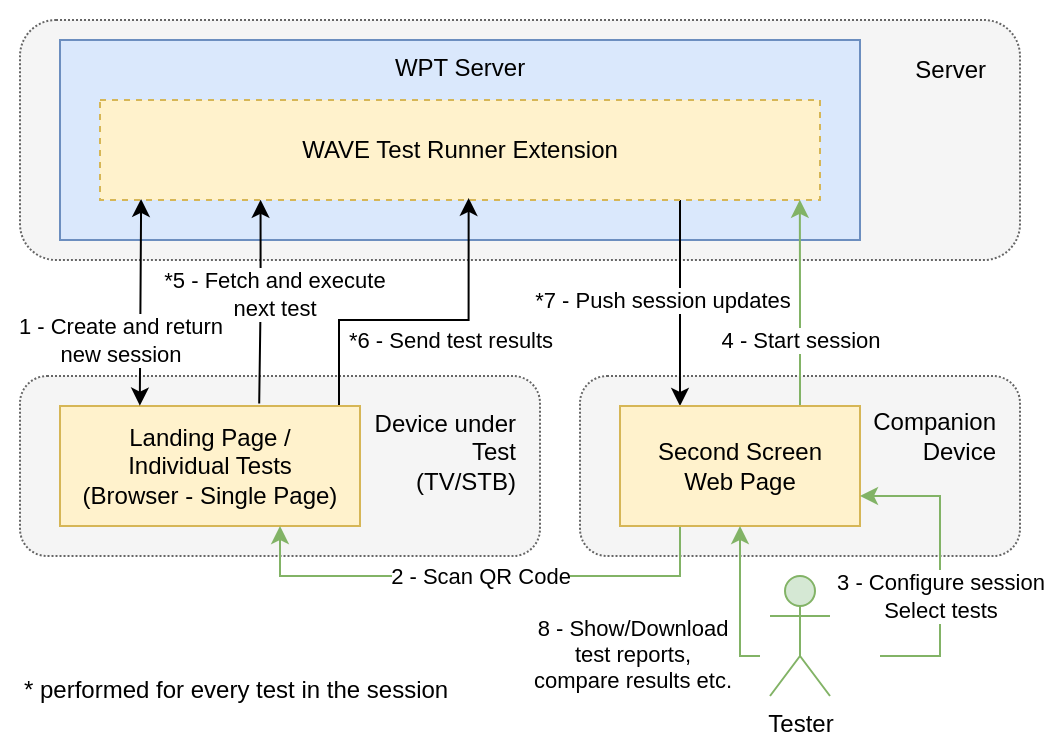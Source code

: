 <mxfile version="20.2.8" type="device"><diagram id="p3JK2QI9t14xGVYuLllZ" name="Page-1"><mxGraphModel dx="677" dy="432" grid="1" gridSize="10" guides="1" tooltips="1" connect="1" arrows="1" fold="1" page="1" pageScale="1" pageWidth="850" pageHeight="1100" math="0" shadow="0"><root><mxCell id="0"/><mxCell id="1" parent="0"/><mxCell id="HGPFPOnAYo3FvTnZ4Uld-24" value="" style="rounded=0;whiteSpace=wrap;html=1;dashed=1;dashPattern=1 1;strokeColor=none;" vertex="1" parent="1"><mxGeometry x="110" y="150" width="530" height="370" as="geometry"/></mxCell><mxCell id="HGPFPOnAYo3FvTnZ4Uld-1" value="" style="rounded=1;whiteSpace=wrap;html=1;dashed=1;dashPattern=1 1;fillColor=#f5f5f5;strokeColor=#666666;fontColor=#333333;" vertex="1" parent="1"><mxGeometry x="120" y="160" width="500" height="120" as="geometry"/></mxCell><mxCell id="HGPFPOnAYo3FvTnZ4Uld-2" value="" style="rounded=1;whiteSpace=wrap;html=1;dashed=1;dashPattern=1 1;fillColor=#f5f5f5;strokeColor=#666666;fontColor=#333333;" vertex="1" parent="1"><mxGeometry x="120" y="338" width="260" height="90" as="geometry"/></mxCell><mxCell id="HGPFPOnAYo3FvTnZ4Uld-3" value="" style="rounded=1;whiteSpace=wrap;html=1;dashed=1;dashPattern=1 1;fillColor=#f5f5f5;strokeColor=#666666;fontColor=#333333;" vertex="1" parent="1"><mxGeometry x="400" y="338" width="220" height="90" as="geometry"/></mxCell><mxCell id="HGPFPOnAYo3FvTnZ4Uld-4" value="&lt;div&gt;WPT Server&lt;br&gt;&lt;/div&gt;" style="rounded=0;whiteSpace=wrap;html=1;verticalAlign=top;fillColor=#dae8fc;strokeColor=#6c8ebf;" vertex="1" parent="1"><mxGeometry x="140" y="170" width="400" height="100" as="geometry"/></mxCell><mxCell id="HGPFPOnAYo3FvTnZ4Uld-5" value="Server" style="text;html=1;strokeColor=none;fillColor=none;align=right;verticalAlign=middle;whiteSpace=wrap;rounded=0;dashed=1;" vertex="1" parent="1"><mxGeometry x="545" y="170" width="60" height="30" as="geometry"/></mxCell><mxCell id="HGPFPOnAYo3FvTnZ4Uld-20" value="*7 - Push session updates" style="edgeStyle=orthogonalEdgeStyle;rounded=0;orthogonalLoop=1;jettySize=auto;html=1;exitX=0.88;exitY=0.988;exitDx=0;exitDy=0;entryX=0.25;entryY=0;entryDx=0;entryDy=0;labelBorderColor=none;startArrow=none;startFill=0;endArrow=classic;endFill=1;exitPerimeter=0;" edge="1" parent="1" source="HGPFPOnAYo3FvTnZ4Uld-6" target="HGPFPOnAYo3FvTnZ4Uld-10"><mxGeometry x="0.182" y="-9" relative="1" as="geometry"><Array as="points"><mxPoint x="450" y="249"/></Array><mxPoint as="offset"/></mxGeometry></mxCell><mxCell id="HGPFPOnAYo3FvTnZ4Uld-6" value="WAVE Test Runner Extension" style="rounded=0;whiteSpace=wrap;html=1;dashed=1;fillColor=#fff2cc;strokeColor=#d6b656;" vertex="1" parent="1"><mxGeometry x="160" y="200" width="360" height="50" as="geometry"/></mxCell><mxCell id="HGPFPOnAYo3FvTnZ4Uld-18" value="*5 - Fetch and execute&lt;div&gt;next test&lt;/div&gt;" style="edgeStyle=orthogonalEdgeStyle;rounded=0;orthogonalLoop=1;jettySize=auto;html=1;labelBorderColor=none;startArrow=classic;startFill=1;endArrow=none;endFill=0;entryX=0.664;entryY=-0.02;entryDx=0;entryDy=0;entryPerimeter=0;exitX=0.223;exitY=0.998;exitDx=0;exitDy=0;exitPerimeter=0;" edge="1" parent="1" source="HGPFPOnAYo3FvTnZ4Uld-6" target="HGPFPOnAYo3FvTnZ4Uld-7"><mxGeometry x="-0.077" y="7" relative="1" as="geometry"><Array as="points"/><mxPoint as="offset"/></mxGeometry></mxCell><mxCell id="HGPFPOnAYo3FvTnZ4Uld-19" value="*6 - Send test results" style="edgeStyle=orthogonalEdgeStyle;rounded=0;orthogonalLoop=1;jettySize=auto;html=1;exitX=0.93;exitY=0.005;exitDx=0;exitDy=0;labelBorderColor=none;startArrow=none;startFill=0;endArrow=classic;endFill=1;exitPerimeter=0;entryX=0.512;entryY=0.979;entryDx=0;entryDy=0;entryPerimeter=0;" edge="1" parent="1" source="HGPFPOnAYo3FvTnZ4Uld-7" target="HGPFPOnAYo3FvTnZ4Uld-6"><mxGeometry x="0.168" y="-10" relative="1" as="geometry"><mxPoint x="344" y="260" as="targetPoint"/><Array as="points"><mxPoint x="280" y="310"/><mxPoint x="344" y="310"/></Array><mxPoint as="offset"/></mxGeometry></mxCell><mxCell id="HGPFPOnAYo3FvTnZ4Uld-7" value="&lt;div&gt;Landing Page /&lt;br&gt;&lt;/div&gt;&lt;div&gt;Individual Tests&lt;/div&gt;&lt;div&gt;(Browser - Single Page)&lt;br&gt;&lt;/div&gt;" style="rounded=0;whiteSpace=wrap;html=1;fillColor=#fff2cc;strokeColor=#d6b656;" vertex="1" parent="1"><mxGeometry x="140" y="353" width="150" height="60" as="geometry"/></mxCell><mxCell id="HGPFPOnAYo3FvTnZ4Uld-8" value="&lt;div&gt;Device under Test&lt;/div&gt;&lt;div&gt;(TV/STB)&lt;br&gt;&lt;/div&gt;" style="text;html=1;strokeColor=none;fillColor=none;align=right;verticalAlign=middle;whiteSpace=wrap;rounded=0;" vertex="1" parent="1"><mxGeometry x="290" y="353" width="80" height="45" as="geometry"/></mxCell><mxCell id="HGPFPOnAYo3FvTnZ4Uld-9" value="Companion Device" style="text;html=1;strokeColor=none;fillColor=none;align=right;verticalAlign=middle;whiteSpace=wrap;rounded=0;" vertex="1" parent="1"><mxGeometry x="540" y="353" width="70" height="30" as="geometry"/></mxCell><mxCell id="HGPFPOnAYo3FvTnZ4Uld-11" value="2 - Scan QR Code" style="edgeStyle=orthogonalEdgeStyle;rounded=0;orthogonalLoop=1;jettySize=auto;html=1;exitX=0.25;exitY=1;exitDx=0;exitDy=0;spacing=4;spacingRight=0;labelBorderColor=none;fillColor=#d5e8d4;strokeColor=#82b366;" edge="1" parent="1" source="HGPFPOnAYo3FvTnZ4Uld-10" target="HGPFPOnAYo3FvTnZ4Uld-7"><mxGeometry relative="1" as="geometry"><mxPoint x="250" y="458" as="targetPoint"/><Array as="points"><mxPoint x="450" y="438"/><mxPoint x="250" y="438"/></Array></mxGeometry></mxCell><mxCell id="HGPFPOnAYo3FvTnZ4Uld-17" value="&lt;div&gt;4 - Start session&lt;/div&gt;" style="edgeStyle=orthogonalEdgeStyle;rounded=0;orthogonalLoop=1;jettySize=auto;html=1;exitX=0.75;exitY=0;exitDx=0;exitDy=0;labelBorderColor=none;fillColor=#d5e8d4;strokeColor=#82b366;entryX=0.972;entryY=0.998;entryDx=0;entryDy=0;entryPerimeter=0;" edge="1" parent="1" source="HGPFPOnAYo3FvTnZ4Uld-10" target="HGPFPOnAYo3FvTnZ4Uld-6"><mxGeometry x="-0.36" relative="1" as="geometry"><mxPoint x="510" y="262" as="targetPoint"/><Array as="points"/><mxPoint as="offset"/></mxGeometry></mxCell><mxCell id="HGPFPOnAYo3FvTnZ4Uld-10" value="&lt;div&gt;Second Screen&lt;/div&gt;&lt;div&gt;Web Page&lt;br&gt;&lt;/div&gt;" style="rounded=0;whiteSpace=wrap;html=1;fillColor=#fff2cc;strokeColor=#d6b656;" vertex="1" parent="1"><mxGeometry x="420" y="353" width="120" height="60" as="geometry"/></mxCell><mxCell id="HGPFPOnAYo3FvTnZ4Uld-13" value="&lt;div&gt;Tester&lt;/div&gt;" style="shape=umlActor;verticalLabelPosition=bottom;verticalAlign=top;html=1;outlineConnect=0;fillColor=#d5e8d4;strokeColor=#82b366;" vertex="1" parent="1"><mxGeometry x="495" y="438" width="30" height="60" as="geometry"/></mxCell><mxCell id="HGPFPOnAYo3FvTnZ4Uld-16" value="&lt;div&gt;3 - Configure session&lt;/div&gt;&lt;div&gt;Select tests&lt;br&gt;&lt;/div&gt;" style="endArrow=classic;html=1;rounded=0;labelBorderColor=none;entryX=1;entryY=0.75;entryDx=0;entryDy=0;fillColor=#d5e8d4;strokeColor=#82b366;" edge="1" parent="1" target="HGPFPOnAYo3FvTnZ4Uld-10"><mxGeometry x="-0.2" width="50" height="50" relative="1" as="geometry"><mxPoint x="550" y="478" as="sourcePoint"/><mxPoint x="520" y="438" as="targetPoint"/><Array as="points"><mxPoint x="580" y="478"/><mxPoint x="580" y="398"/></Array><mxPoint as="offset"/></mxGeometry></mxCell><mxCell id="HGPFPOnAYo3FvTnZ4Uld-15" value="&lt;div&gt;1 - Create and return&lt;/div&gt;&lt;div&gt;new session&lt;br&gt;&lt;/div&gt;" style="edgeStyle=orthogonalEdgeStyle;rounded=0;orthogonalLoop=1;jettySize=auto;html=1;labelBorderColor=none;endArrow=classic;endFill=1;startArrow=classic;startFill=1;entryX=0.266;entryY=-0.003;entryDx=0;entryDy=0;entryPerimeter=0;exitX=0.057;exitY=0.989;exitDx=0;exitDy=0;exitPerimeter=0;" edge="1" parent="1" source="HGPFPOnAYo3FvTnZ4Uld-6" target="HGPFPOnAYo3FvTnZ4Uld-7"><mxGeometry x="0.369" y="-10" relative="1" as="geometry"><mxPoint x="180" y="260" as="sourcePoint"/><mxPoint x="230" y="310" as="targetPoint"/><Array as="points"><mxPoint x="181" y="260"/><mxPoint x="180" y="260"/></Array><mxPoint as="offset"/></mxGeometry></mxCell><mxCell id="HGPFPOnAYo3FvTnZ4Uld-22" value="&lt;div&gt;8 - Show/Download &lt;br&gt;&lt;/div&gt;&lt;div&gt;test reports,&lt;br&gt;&lt;/div&gt;&lt;div&gt;compare results etc.&lt;/div&gt;" style="endArrow=classic;html=1;rounded=0;labelBorderColor=none;entryX=0.5;entryY=1;entryDx=0;entryDy=0;fillColor=#d5e8d4;strokeColor=#82b366;" edge="1" parent="1" target="HGPFPOnAYo3FvTnZ4Uld-10"><mxGeometry x="-0.707" y="54" width="50" height="50" relative="1" as="geometry"><mxPoint x="490" y="478" as="sourcePoint"/><mxPoint x="460" y="488" as="targetPoint"/><Array as="points"><mxPoint x="480" y="478"/></Array><mxPoint as="offset"/></mxGeometry></mxCell><mxCell id="HGPFPOnAYo3FvTnZ4Uld-23" value="* performed for every test in the session" style="text;html=1;strokeColor=none;fillColor=none;align=left;verticalAlign=middle;whiteSpace=wrap;rounded=0;dashed=1;dashPattern=1 1;" vertex="1" parent="1"><mxGeometry x="120" y="480" width="220" height="30" as="geometry"/></mxCell></root></mxGraphModel></diagram></mxfile>